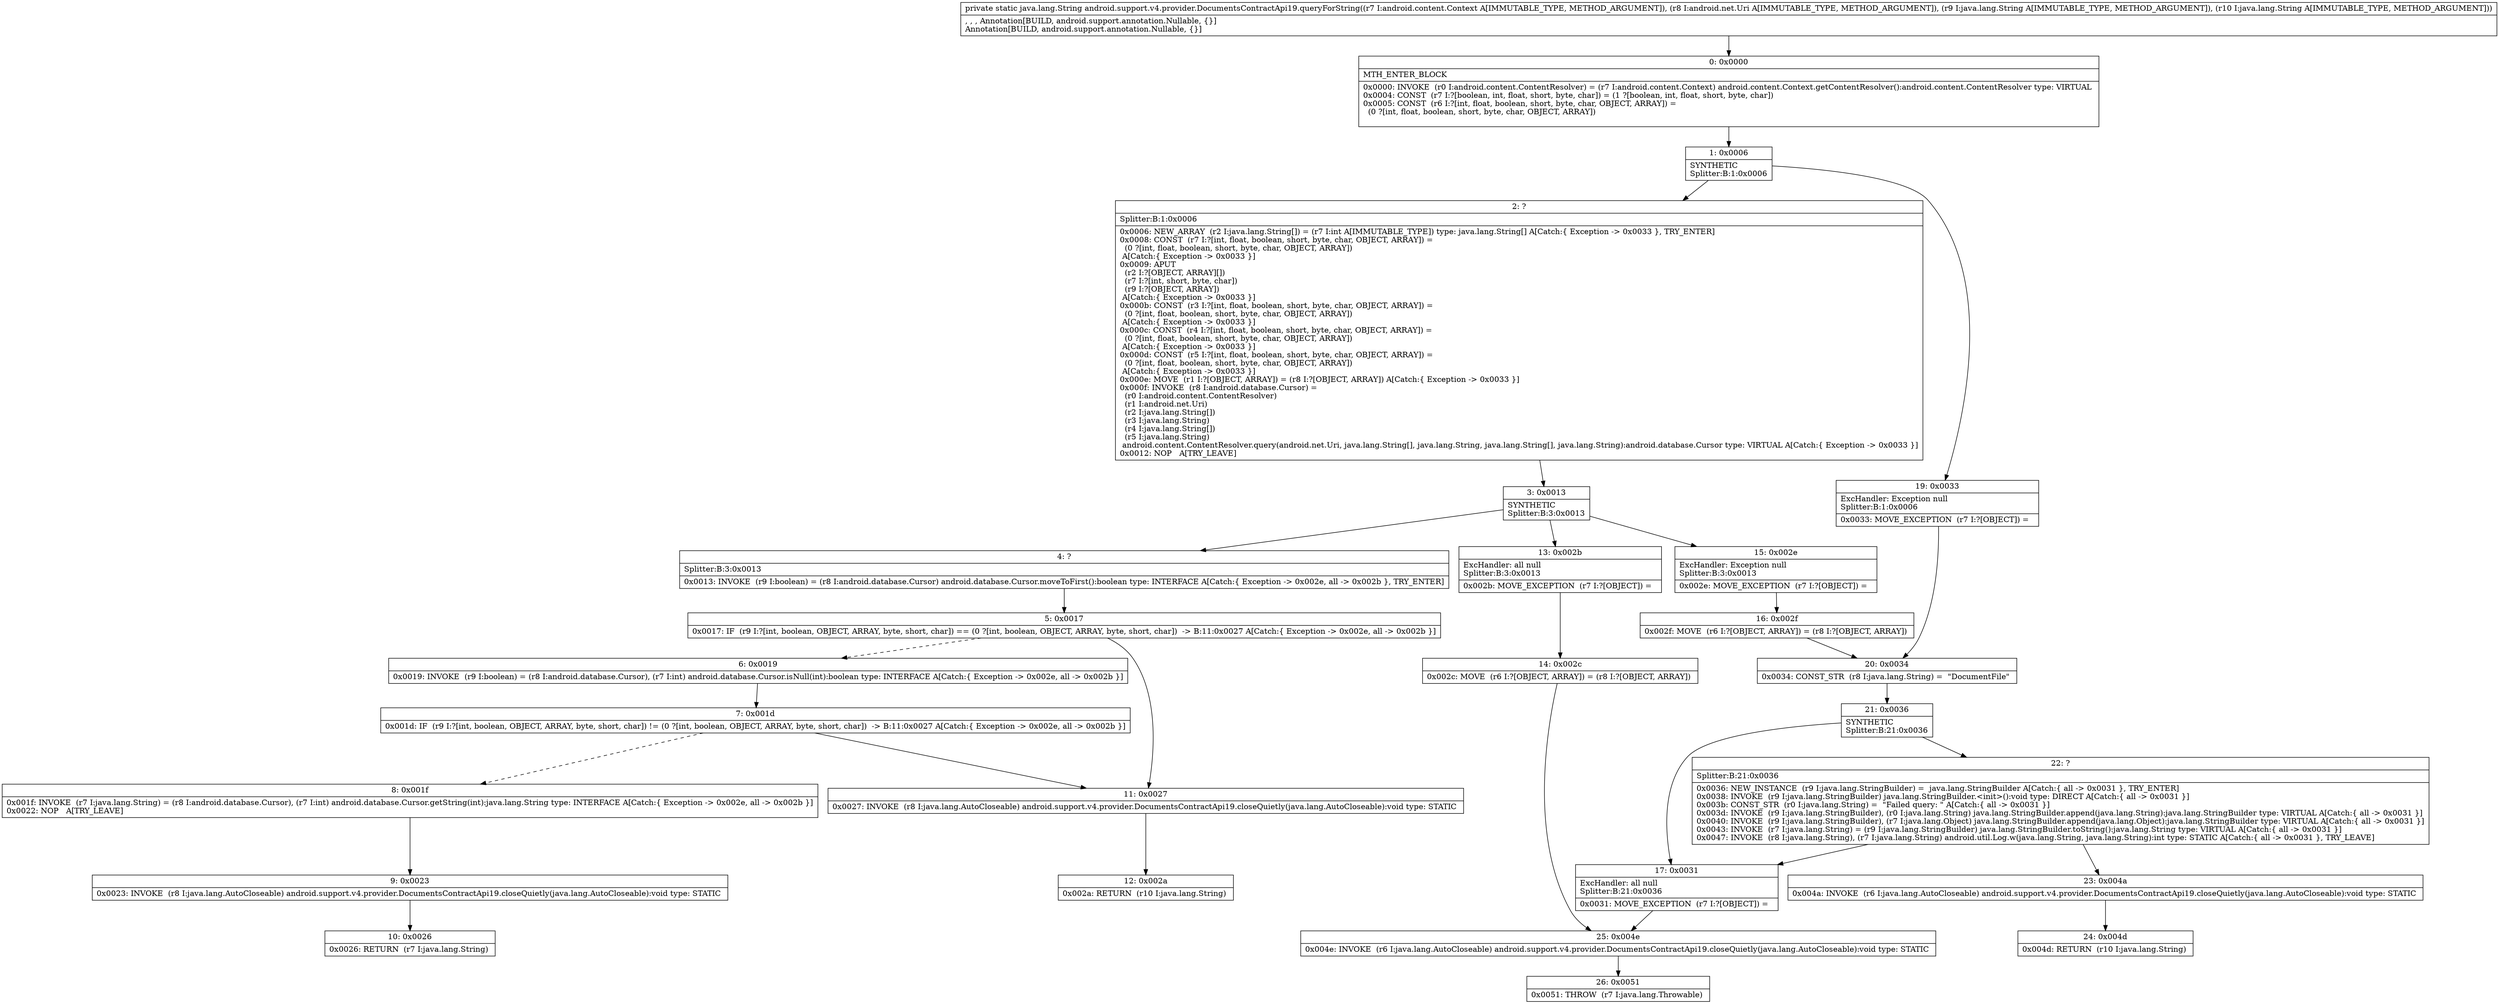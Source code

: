digraph "CFG forandroid.support.v4.provider.DocumentsContractApi19.queryForString(Landroid\/content\/Context;Landroid\/net\/Uri;Ljava\/lang\/String;Ljava\/lang\/String;)Ljava\/lang\/String;" {
Node_0 [shape=record,label="{0\:\ 0x0000|MTH_ENTER_BLOCK\l|0x0000: INVOKE  (r0 I:android.content.ContentResolver) = (r7 I:android.content.Context) android.content.Context.getContentResolver():android.content.ContentResolver type: VIRTUAL \l0x0004: CONST  (r7 I:?[boolean, int, float, short, byte, char]) = (1 ?[boolean, int, float, short, byte, char]) \l0x0005: CONST  (r6 I:?[int, float, boolean, short, byte, char, OBJECT, ARRAY]) = \l  (0 ?[int, float, boolean, short, byte, char, OBJECT, ARRAY])\l \l}"];
Node_1 [shape=record,label="{1\:\ 0x0006|SYNTHETIC\lSplitter:B:1:0x0006\l}"];
Node_2 [shape=record,label="{2\:\ ?|Splitter:B:1:0x0006\l|0x0006: NEW_ARRAY  (r2 I:java.lang.String[]) = (r7 I:int A[IMMUTABLE_TYPE]) type: java.lang.String[] A[Catch:\{ Exception \-\> 0x0033 \}, TRY_ENTER]\l0x0008: CONST  (r7 I:?[int, float, boolean, short, byte, char, OBJECT, ARRAY]) = \l  (0 ?[int, float, boolean, short, byte, char, OBJECT, ARRAY])\l A[Catch:\{ Exception \-\> 0x0033 \}]\l0x0009: APUT  \l  (r2 I:?[OBJECT, ARRAY][])\l  (r7 I:?[int, short, byte, char])\l  (r9 I:?[OBJECT, ARRAY])\l A[Catch:\{ Exception \-\> 0x0033 \}]\l0x000b: CONST  (r3 I:?[int, float, boolean, short, byte, char, OBJECT, ARRAY]) = \l  (0 ?[int, float, boolean, short, byte, char, OBJECT, ARRAY])\l A[Catch:\{ Exception \-\> 0x0033 \}]\l0x000c: CONST  (r4 I:?[int, float, boolean, short, byte, char, OBJECT, ARRAY]) = \l  (0 ?[int, float, boolean, short, byte, char, OBJECT, ARRAY])\l A[Catch:\{ Exception \-\> 0x0033 \}]\l0x000d: CONST  (r5 I:?[int, float, boolean, short, byte, char, OBJECT, ARRAY]) = \l  (0 ?[int, float, boolean, short, byte, char, OBJECT, ARRAY])\l A[Catch:\{ Exception \-\> 0x0033 \}]\l0x000e: MOVE  (r1 I:?[OBJECT, ARRAY]) = (r8 I:?[OBJECT, ARRAY]) A[Catch:\{ Exception \-\> 0x0033 \}]\l0x000f: INVOKE  (r8 I:android.database.Cursor) = \l  (r0 I:android.content.ContentResolver)\l  (r1 I:android.net.Uri)\l  (r2 I:java.lang.String[])\l  (r3 I:java.lang.String)\l  (r4 I:java.lang.String[])\l  (r5 I:java.lang.String)\l android.content.ContentResolver.query(android.net.Uri, java.lang.String[], java.lang.String, java.lang.String[], java.lang.String):android.database.Cursor type: VIRTUAL A[Catch:\{ Exception \-\> 0x0033 \}]\l0x0012: NOP   A[TRY_LEAVE]\l}"];
Node_3 [shape=record,label="{3\:\ 0x0013|SYNTHETIC\lSplitter:B:3:0x0013\l}"];
Node_4 [shape=record,label="{4\:\ ?|Splitter:B:3:0x0013\l|0x0013: INVOKE  (r9 I:boolean) = (r8 I:android.database.Cursor) android.database.Cursor.moveToFirst():boolean type: INTERFACE A[Catch:\{ Exception \-\> 0x002e, all \-\> 0x002b \}, TRY_ENTER]\l}"];
Node_5 [shape=record,label="{5\:\ 0x0017|0x0017: IF  (r9 I:?[int, boolean, OBJECT, ARRAY, byte, short, char]) == (0 ?[int, boolean, OBJECT, ARRAY, byte, short, char])  \-\> B:11:0x0027 A[Catch:\{ Exception \-\> 0x002e, all \-\> 0x002b \}]\l}"];
Node_6 [shape=record,label="{6\:\ 0x0019|0x0019: INVOKE  (r9 I:boolean) = (r8 I:android.database.Cursor), (r7 I:int) android.database.Cursor.isNull(int):boolean type: INTERFACE A[Catch:\{ Exception \-\> 0x002e, all \-\> 0x002b \}]\l}"];
Node_7 [shape=record,label="{7\:\ 0x001d|0x001d: IF  (r9 I:?[int, boolean, OBJECT, ARRAY, byte, short, char]) != (0 ?[int, boolean, OBJECT, ARRAY, byte, short, char])  \-\> B:11:0x0027 A[Catch:\{ Exception \-\> 0x002e, all \-\> 0x002b \}]\l}"];
Node_8 [shape=record,label="{8\:\ 0x001f|0x001f: INVOKE  (r7 I:java.lang.String) = (r8 I:android.database.Cursor), (r7 I:int) android.database.Cursor.getString(int):java.lang.String type: INTERFACE A[Catch:\{ Exception \-\> 0x002e, all \-\> 0x002b \}]\l0x0022: NOP   A[TRY_LEAVE]\l}"];
Node_9 [shape=record,label="{9\:\ 0x0023|0x0023: INVOKE  (r8 I:java.lang.AutoCloseable) android.support.v4.provider.DocumentsContractApi19.closeQuietly(java.lang.AutoCloseable):void type: STATIC \l}"];
Node_10 [shape=record,label="{10\:\ 0x0026|0x0026: RETURN  (r7 I:java.lang.String) \l}"];
Node_11 [shape=record,label="{11\:\ 0x0027|0x0027: INVOKE  (r8 I:java.lang.AutoCloseable) android.support.v4.provider.DocumentsContractApi19.closeQuietly(java.lang.AutoCloseable):void type: STATIC \l}"];
Node_12 [shape=record,label="{12\:\ 0x002a|0x002a: RETURN  (r10 I:java.lang.String) \l}"];
Node_13 [shape=record,label="{13\:\ 0x002b|ExcHandler: all null\lSplitter:B:3:0x0013\l|0x002b: MOVE_EXCEPTION  (r7 I:?[OBJECT]) =  \l}"];
Node_14 [shape=record,label="{14\:\ 0x002c|0x002c: MOVE  (r6 I:?[OBJECT, ARRAY]) = (r8 I:?[OBJECT, ARRAY]) \l}"];
Node_15 [shape=record,label="{15\:\ 0x002e|ExcHandler: Exception null\lSplitter:B:3:0x0013\l|0x002e: MOVE_EXCEPTION  (r7 I:?[OBJECT]) =  \l}"];
Node_16 [shape=record,label="{16\:\ 0x002f|0x002f: MOVE  (r6 I:?[OBJECT, ARRAY]) = (r8 I:?[OBJECT, ARRAY]) \l}"];
Node_17 [shape=record,label="{17\:\ 0x0031|ExcHandler: all null\lSplitter:B:21:0x0036\l|0x0031: MOVE_EXCEPTION  (r7 I:?[OBJECT]) =  \l}"];
Node_19 [shape=record,label="{19\:\ 0x0033|ExcHandler: Exception null\lSplitter:B:1:0x0006\l|0x0033: MOVE_EXCEPTION  (r7 I:?[OBJECT]) =  \l}"];
Node_20 [shape=record,label="{20\:\ 0x0034|0x0034: CONST_STR  (r8 I:java.lang.String) =  \"DocumentFile\" \l}"];
Node_21 [shape=record,label="{21\:\ 0x0036|SYNTHETIC\lSplitter:B:21:0x0036\l}"];
Node_22 [shape=record,label="{22\:\ ?|Splitter:B:21:0x0036\l|0x0036: NEW_INSTANCE  (r9 I:java.lang.StringBuilder) =  java.lang.StringBuilder A[Catch:\{ all \-\> 0x0031 \}, TRY_ENTER]\l0x0038: INVOKE  (r9 I:java.lang.StringBuilder) java.lang.StringBuilder.\<init\>():void type: DIRECT A[Catch:\{ all \-\> 0x0031 \}]\l0x003b: CONST_STR  (r0 I:java.lang.String) =  \"Failed query: \" A[Catch:\{ all \-\> 0x0031 \}]\l0x003d: INVOKE  (r9 I:java.lang.StringBuilder), (r0 I:java.lang.String) java.lang.StringBuilder.append(java.lang.String):java.lang.StringBuilder type: VIRTUAL A[Catch:\{ all \-\> 0x0031 \}]\l0x0040: INVOKE  (r9 I:java.lang.StringBuilder), (r7 I:java.lang.Object) java.lang.StringBuilder.append(java.lang.Object):java.lang.StringBuilder type: VIRTUAL A[Catch:\{ all \-\> 0x0031 \}]\l0x0043: INVOKE  (r7 I:java.lang.String) = (r9 I:java.lang.StringBuilder) java.lang.StringBuilder.toString():java.lang.String type: VIRTUAL A[Catch:\{ all \-\> 0x0031 \}]\l0x0047: INVOKE  (r8 I:java.lang.String), (r7 I:java.lang.String) android.util.Log.w(java.lang.String, java.lang.String):int type: STATIC A[Catch:\{ all \-\> 0x0031 \}, TRY_LEAVE]\l}"];
Node_23 [shape=record,label="{23\:\ 0x004a|0x004a: INVOKE  (r6 I:java.lang.AutoCloseable) android.support.v4.provider.DocumentsContractApi19.closeQuietly(java.lang.AutoCloseable):void type: STATIC \l}"];
Node_24 [shape=record,label="{24\:\ 0x004d|0x004d: RETURN  (r10 I:java.lang.String) \l}"];
Node_25 [shape=record,label="{25\:\ 0x004e|0x004e: INVOKE  (r6 I:java.lang.AutoCloseable) android.support.v4.provider.DocumentsContractApi19.closeQuietly(java.lang.AutoCloseable):void type: STATIC \l}"];
Node_26 [shape=record,label="{26\:\ 0x0051|0x0051: THROW  (r7 I:java.lang.Throwable) \l}"];
MethodNode[shape=record,label="{private static java.lang.String android.support.v4.provider.DocumentsContractApi19.queryForString((r7 I:android.content.Context A[IMMUTABLE_TYPE, METHOD_ARGUMENT]), (r8 I:android.net.Uri A[IMMUTABLE_TYPE, METHOD_ARGUMENT]), (r9 I:java.lang.String A[IMMUTABLE_TYPE, METHOD_ARGUMENT]), (r10 I:java.lang.String A[IMMUTABLE_TYPE, METHOD_ARGUMENT]))  | , , , Annotation[BUILD, android.support.annotation.Nullable, \{\}]\lAnnotation[BUILD, android.support.annotation.Nullable, \{\}]\l}"];
MethodNode -> Node_0;
Node_0 -> Node_1;
Node_1 -> Node_2;
Node_1 -> Node_19;
Node_2 -> Node_3;
Node_3 -> Node_4;
Node_3 -> Node_15;
Node_3 -> Node_13;
Node_4 -> Node_5;
Node_5 -> Node_6[style=dashed];
Node_5 -> Node_11;
Node_6 -> Node_7;
Node_7 -> Node_8[style=dashed];
Node_7 -> Node_11;
Node_8 -> Node_9;
Node_9 -> Node_10;
Node_11 -> Node_12;
Node_13 -> Node_14;
Node_14 -> Node_25;
Node_15 -> Node_16;
Node_16 -> Node_20;
Node_17 -> Node_25;
Node_19 -> Node_20;
Node_20 -> Node_21;
Node_21 -> Node_22;
Node_21 -> Node_17;
Node_22 -> Node_23;
Node_22 -> Node_17;
Node_23 -> Node_24;
Node_25 -> Node_26;
}

